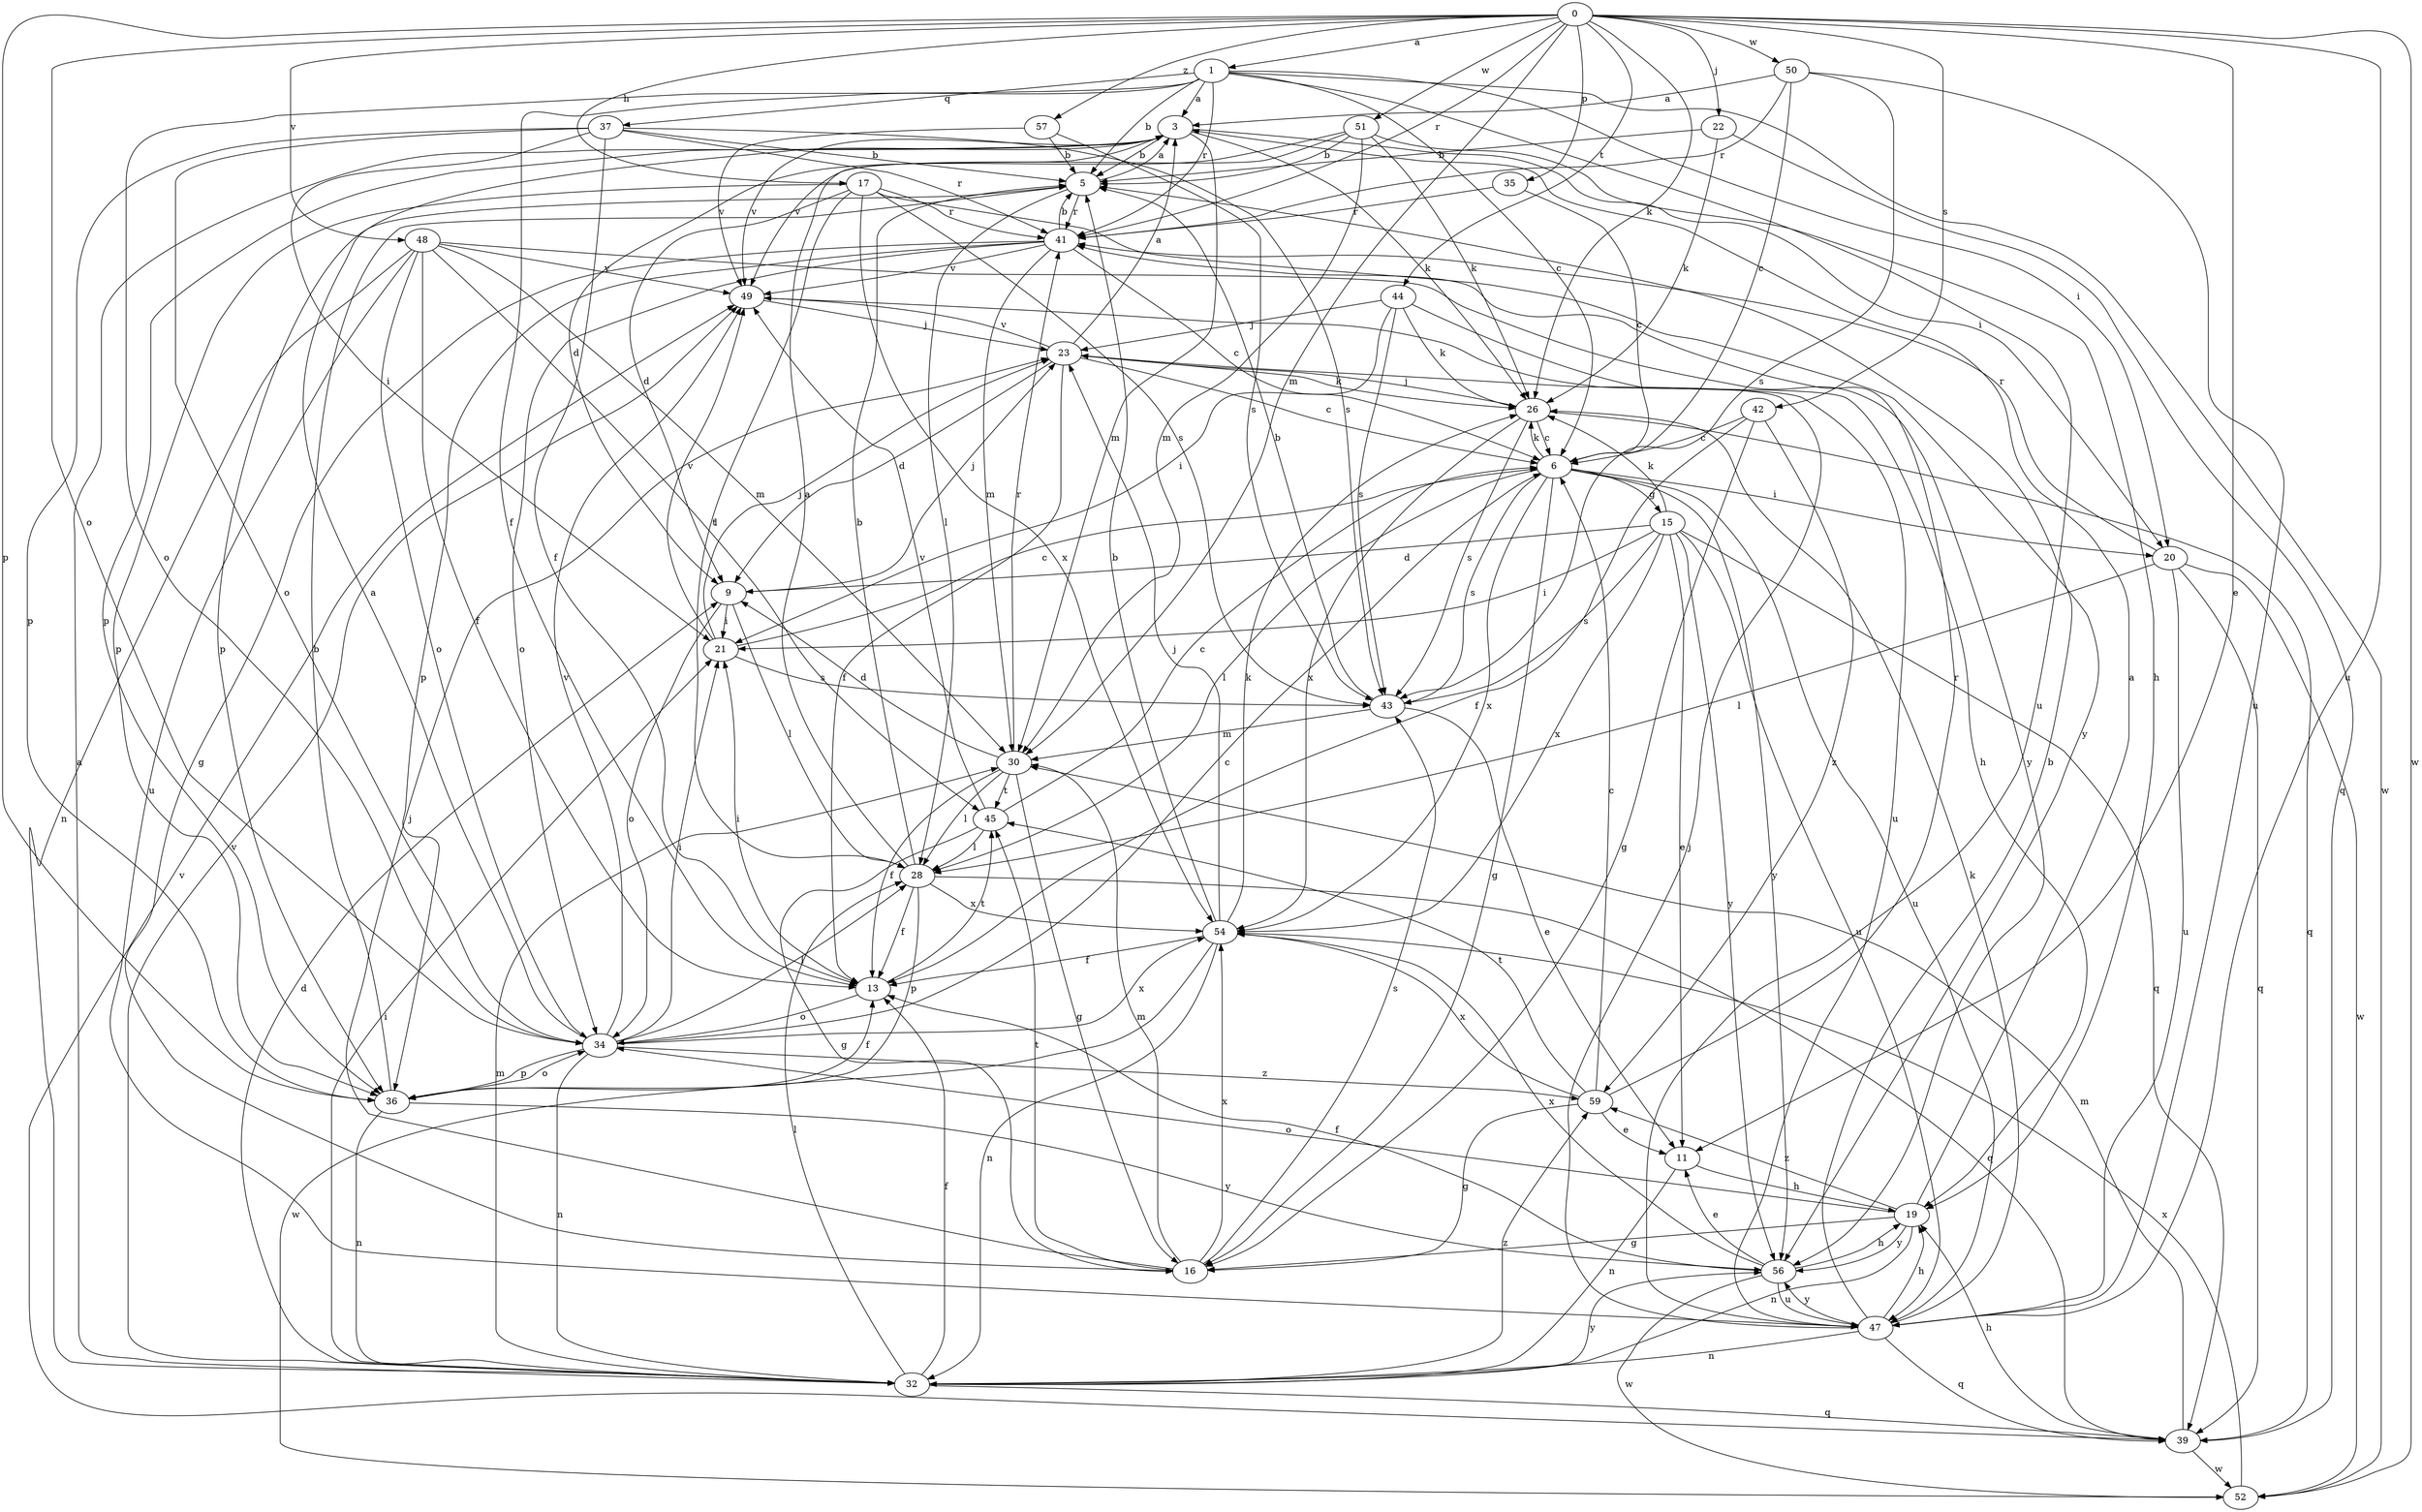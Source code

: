strict digraph  {
0;
1;
3;
5;
6;
9;
11;
13;
15;
16;
17;
19;
20;
21;
22;
23;
26;
28;
30;
32;
34;
35;
36;
37;
39;
41;
42;
43;
44;
45;
47;
48;
49;
50;
51;
52;
54;
56;
57;
59;
0 -> 1  [label=a];
0 -> 11  [label=e];
0 -> 17  [label=h];
0 -> 22  [label=j];
0 -> 26  [label=k];
0 -> 30  [label=m];
0 -> 34  [label=o];
0 -> 35  [label=p];
0 -> 36  [label=p];
0 -> 41  [label=r];
0 -> 42  [label=s];
0 -> 44  [label=t];
0 -> 47  [label=u];
0 -> 48  [label=v];
0 -> 50  [label=w];
0 -> 51  [label=w];
0 -> 52  [label=w];
0 -> 57  [label=z];
1 -> 3  [label=a];
1 -> 5  [label=b];
1 -> 6  [label=c];
1 -> 13  [label=f];
1 -> 20  [label=i];
1 -> 34  [label=o];
1 -> 37  [label=q];
1 -> 41  [label=r];
1 -> 47  [label=u];
1 -> 52  [label=w];
3 -> 5  [label=b];
3 -> 20  [label=i];
3 -> 26  [label=k];
3 -> 30  [label=m];
3 -> 36  [label=p];
3 -> 49  [label=v];
5 -> 3  [label=a];
5 -> 28  [label=l];
5 -> 36  [label=p];
5 -> 41  [label=r];
6 -> 15  [label=g];
6 -> 16  [label=g];
6 -> 20  [label=i];
6 -> 26  [label=k];
6 -> 28  [label=l];
6 -> 43  [label=s];
6 -> 47  [label=u];
6 -> 54  [label=x];
6 -> 56  [label=y];
9 -> 21  [label=i];
9 -> 23  [label=j];
9 -> 28  [label=l];
9 -> 34  [label=o];
11 -> 19  [label=h];
11 -> 32  [label=n];
13 -> 21  [label=i];
13 -> 34  [label=o];
13 -> 45  [label=t];
15 -> 9  [label=d];
15 -> 11  [label=e];
15 -> 21  [label=i];
15 -> 26  [label=k];
15 -> 39  [label=q];
15 -> 43  [label=s];
15 -> 47  [label=u];
15 -> 54  [label=x];
15 -> 56  [label=y];
16 -> 23  [label=j];
16 -> 30  [label=m];
16 -> 43  [label=s];
16 -> 45  [label=t];
16 -> 54  [label=x];
17 -> 9  [label=d];
17 -> 28  [label=l];
17 -> 36  [label=p];
17 -> 41  [label=r];
17 -> 43  [label=s];
17 -> 54  [label=x];
17 -> 56  [label=y];
19 -> 3  [label=a];
19 -> 16  [label=g];
19 -> 32  [label=n];
19 -> 34  [label=o];
19 -> 56  [label=y];
19 -> 59  [label=z];
20 -> 28  [label=l];
20 -> 39  [label=q];
20 -> 41  [label=r];
20 -> 47  [label=u];
20 -> 52  [label=w];
21 -> 6  [label=c];
21 -> 23  [label=j];
21 -> 43  [label=s];
21 -> 49  [label=v];
22 -> 5  [label=b];
22 -> 26  [label=k];
22 -> 39  [label=q];
23 -> 3  [label=a];
23 -> 6  [label=c];
23 -> 9  [label=d];
23 -> 13  [label=f];
23 -> 26  [label=k];
23 -> 49  [label=v];
26 -> 6  [label=c];
26 -> 23  [label=j];
26 -> 39  [label=q];
26 -> 43  [label=s];
26 -> 54  [label=x];
28 -> 3  [label=a];
28 -> 5  [label=b];
28 -> 13  [label=f];
28 -> 36  [label=p];
28 -> 39  [label=q];
28 -> 54  [label=x];
30 -> 9  [label=d];
30 -> 13  [label=f];
30 -> 16  [label=g];
30 -> 28  [label=l];
30 -> 41  [label=r];
30 -> 45  [label=t];
32 -> 3  [label=a];
32 -> 9  [label=d];
32 -> 13  [label=f];
32 -> 21  [label=i];
32 -> 28  [label=l];
32 -> 30  [label=m];
32 -> 39  [label=q];
32 -> 49  [label=v];
32 -> 56  [label=y];
32 -> 59  [label=z];
34 -> 3  [label=a];
34 -> 6  [label=c];
34 -> 21  [label=i];
34 -> 28  [label=l];
34 -> 32  [label=n];
34 -> 36  [label=p];
34 -> 49  [label=v];
34 -> 54  [label=x];
34 -> 59  [label=z];
35 -> 6  [label=c];
35 -> 41  [label=r];
36 -> 5  [label=b];
36 -> 13  [label=f];
36 -> 32  [label=n];
36 -> 34  [label=o];
36 -> 56  [label=y];
37 -> 5  [label=b];
37 -> 13  [label=f];
37 -> 21  [label=i];
37 -> 34  [label=o];
37 -> 36  [label=p];
37 -> 41  [label=r];
37 -> 43  [label=s];
39 -> 19  [label=h];
39 -> 30  [label=m];
39 -> 49  [label=v];
39 -> 52  [label=w];
41 -> 5  [label=b];
41 -> 6  [label=c];
41 -> 16  [label=g];
41 -> 30  [label=m];
41 -> 34  [label=o];
41 -> 36  [label=p];
41 -> 49  [label=v];
42 -> 6  [label=c];
42 -> 13  [label=f];
42 -> 16  [label=g];
42 -> 59  [label=z];
43 -> 5  [label=b];
43 -> 11  [label=e];
43 -> 30  [label=m];
44 -> 19  [label=h];
44 -> 21  [label=i];
44 -> 23  [label=j];
44 -> 26  [label=k];
44 -> 43  [label=s];
45 -> 6  [label=c];
45 -> 16  [label=g];
45 -> 28  [label=l];
45 -> 49  [label=v];
47 -> 5  [label=b];
47 -> 19  [label=h];
47 -> 23  [label=j];
47 -> 26  [label=k];
47 -> 32  [label=n];
47 -> 39  [label=q];
47 -> 56  [label=y];
48 -> 13  [label=f];
48 -> 30  [label=m];
48 -> 32  [label=n];
48 -> 34  [label=o];
48 -> 45  [label=t];
48 -> 47  [label=u];
48 -> 49  [label=v];
48 -> 56  [label=y];
49 -> 23  [label=j];
49 -> 47  [label=u];
50 -> 3  [label=a];
50 -> 6  [label=c];
50 -> 41  [label=r];
50 -> 43  [label=s];
50 -> 47  [label=u];
51 -> 5  [label=b];
51 -> 9  [label=d];
51 -> 19  [label=h];
51 -> 26  [label=k];
51 -> 30  [label=m];
51 -> 49  [label=v];
52 -> 54  [label=x];
54 -> 5  [label=b];
54 -> 13  [label=f];
54 -> 23  [label=j];
54 -> 26  [label=k];
54 -> 32  [label=n];
54 -> 52  [label=w];
56 -> 11  [label=e];
56 -> 13  [label=f];
56 -> 19  [label=h];
56 -> 47  [label=u];
56 -> 52  [label=w];
56 -> 54  [label=x];
57 -> 5  [label=b];
57 -> 43  [label=s];
57 -> 49  [label=v];
59 -> 6  [label=c];
59 -> 11  [label=e];
59 -> 16  [label=g];
59 -> 41  [label=r];
59 -> 45  [label=t];
59 -> 54  [label=x];
}
